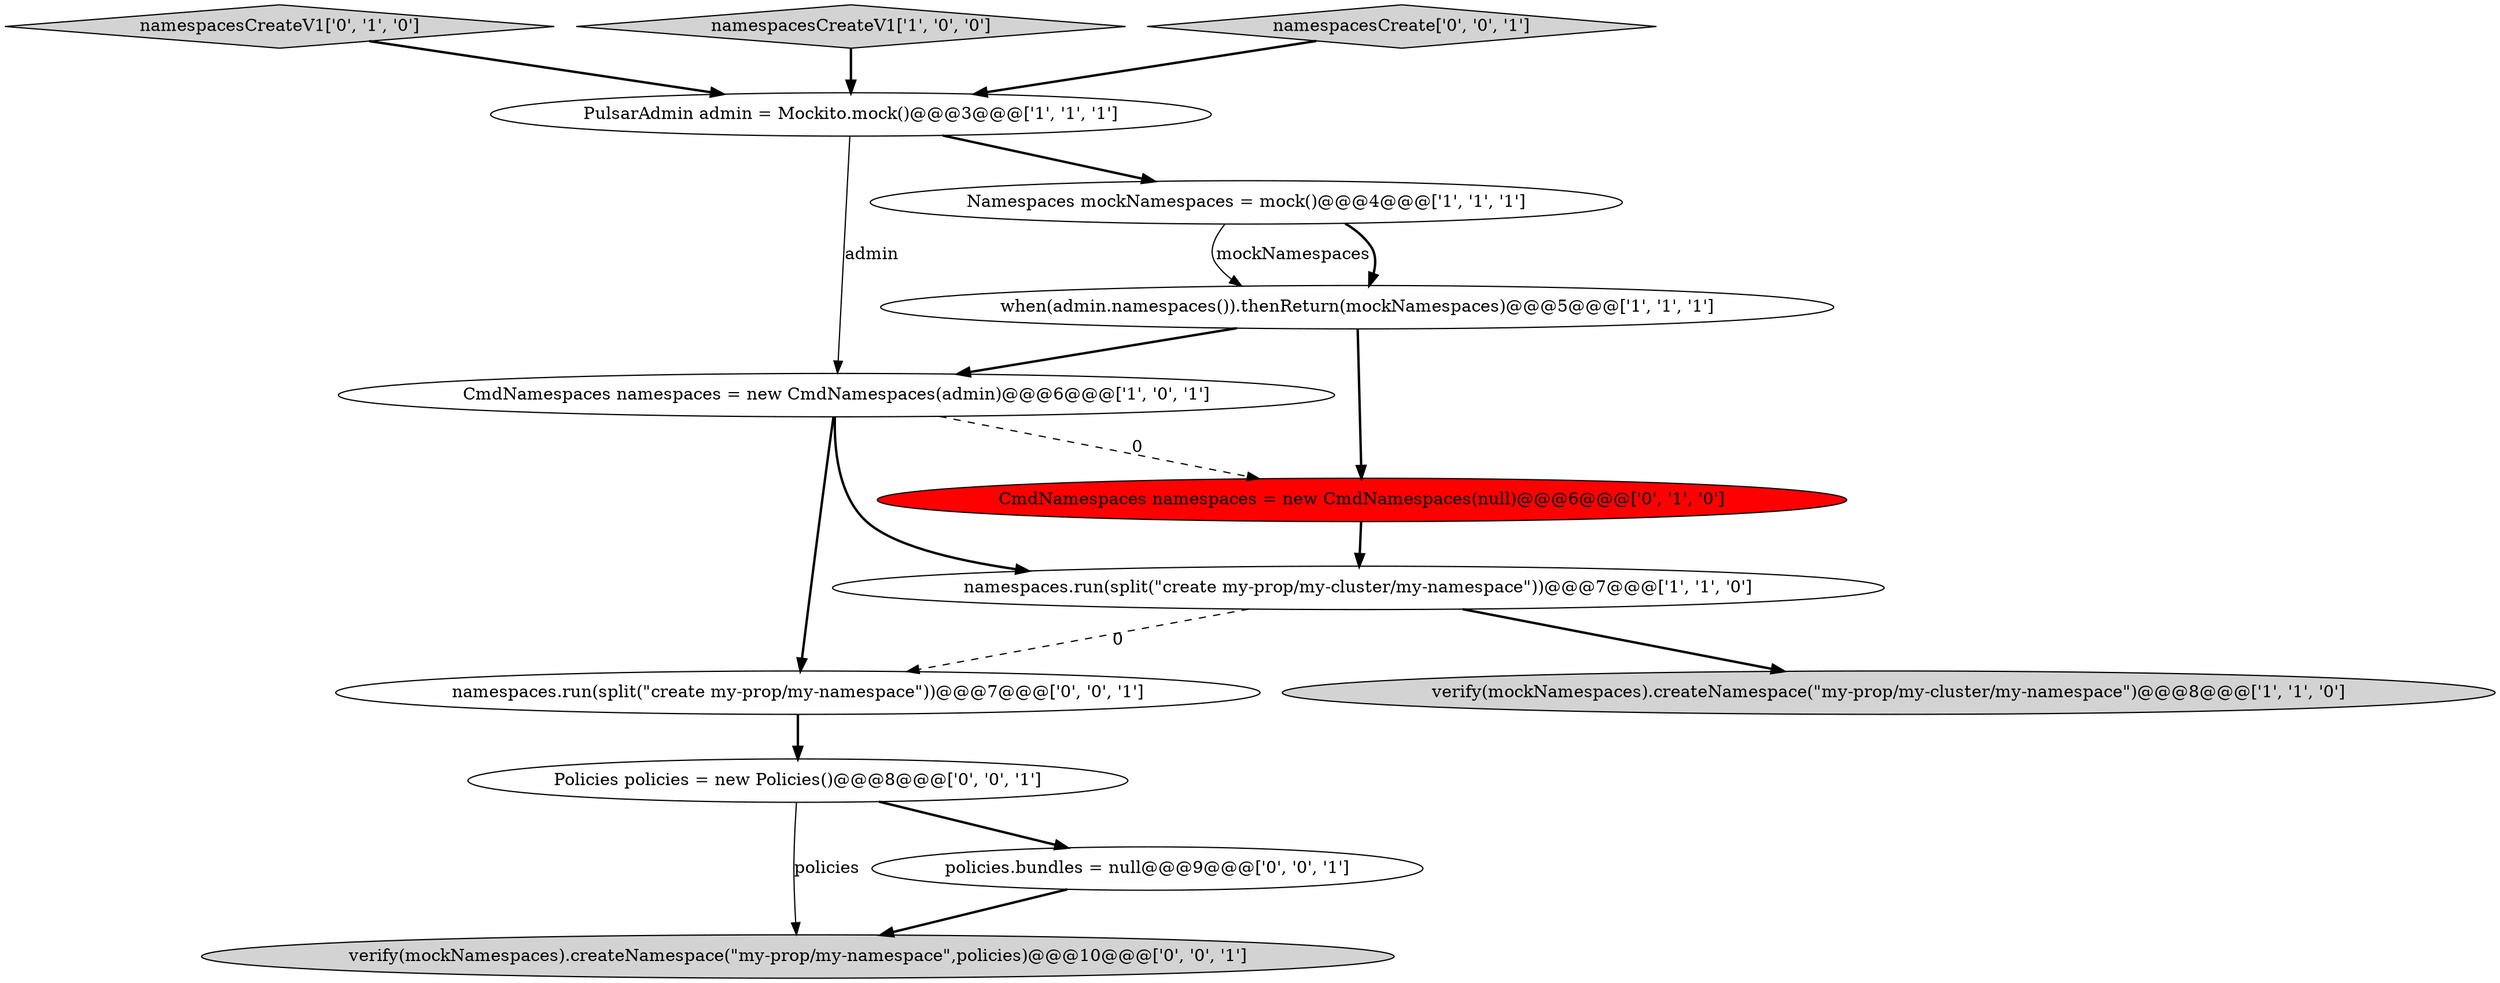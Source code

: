 digraph {
10 [style = filled, label = "Policies policies = new Policies()@@@8@@@['0', '0', '1']", fillcolor = white, shape = ellipse image = "AAA0AAABBB3BBB"];
12 [style = filled, label = "verify(mockNamespaces).createNamespace(\"my-prop/my-namespace\",policies)@@@10@@@['0', '0', '1']", fillcolor = lightgray, shape = ellipse image = "AAA0AAABBB3BBB"];
11 [style = filled, label = "namespaces.run(split(\"create my-prop/my-namespace\"))@@@7@@@['0', '0', '1']", fillcolor = white, shape = ellipse image = "AAA0AAABBB3BBB"];
0 [style = filled, label = "when(admin.namespaces()).thenReturn(mockNamespaces)@@@5@@@['1', '1', '1']", fillcolor = white, shape = ellipse image = "AAA0AAABBB1BBB"];
4 [style = filled, label = "verify(mockNamespaces).createNamespace(\"my-prop/my-cluster/my-namespace\")@@@8@@@['1', '1', '0']", fillcolor = lightgray, shape = ellipse image = "AAA0AAABBB1BBB"];
5 [style = filled, label = "namespaces.run(split(\"create my-prop/my-cluster/my-namespace\"))@@@7@@@['1', '1', '0']", fillcolor = white, shape = ellipse image = "AAA0AAABBB1BBB"];
6 [style = filled, label = "CmdNamespaces namespaces = new CmdNamespaces(admin)@@@6@@@['1', '0', '1']", fillcolor = white, shape = ellipse image = "AAA0AAABBB1BBB"];
7 [style = filled, label = "namespacesCreateV1['0', '1', '0']", fillcolor = lightgray, shape = diamond image = "AAA0AAABBB2BBB"];
1 [style = filled, label = "Namespaces mockNamespaces = mock()@@@4@@@['1', '1', '1']", fillcolor = white, shape = ellipse image = "AAA0AAABBB1BBB"];
3 [style = filled, label = "namespacesCreateV1['1', '0', '0']", fillcolor = lightgray, shape = diamond image = "AAA0AAABBB1BBB"];
8 [style = filled, label = "CmdNamespaces namespaces = new CmdNamespaces(null)@@@6@@@['0', '1', '0']", fillcolor = red, shape = ellipse image = "AAA1AAABBB2BBB"];
9 [style = filled, label = "policies.bundles = null@@@9@@@['0', '0', '1']", fillcolor = white, shape = ellipse image = "AAA0AAABBB3BBB"];
13 [style = filled, label = "namespacesCreate['0', '0', '1']", fillcolor = lightgray, shape = diamond image = "AAA0AAABBB3BBB"];
2 [style = filled, label = "PulsarAdmin admin = Mockito.mock()@@@3@@@['1', '1', '1']", fillcolor = white, shape = ellipse image = "AAA0AAABBB1BBB"];
1->0 [style = solid, label="mockNamespaces"];
10->12 [style = solid, label="policies"];
6->5 [style = bold, label=""];
10->9 [style = bold, label=""];
6->8 [style = dashed, label="0"];
9->12 [style = bold, label=""];
1->0 [style = bold, label=""];
3->2 [style = bold, label=""];
8->5 [style = bold, label=""];
5->11 [style = dashed, label="0"];
0->6 [style = bold, label=""];
7->2 [style = bold, label=""];
11->10 [style = bold, label=""];
2->1 [style = bold, label=""];
6->11 [style = bold, label=""];
2->6 [style = solid, label="admin"];
5->4 [style = bold, label=""];
0->8 [style = bold, label=""];
13->2 [style = bold, label=""];
}

